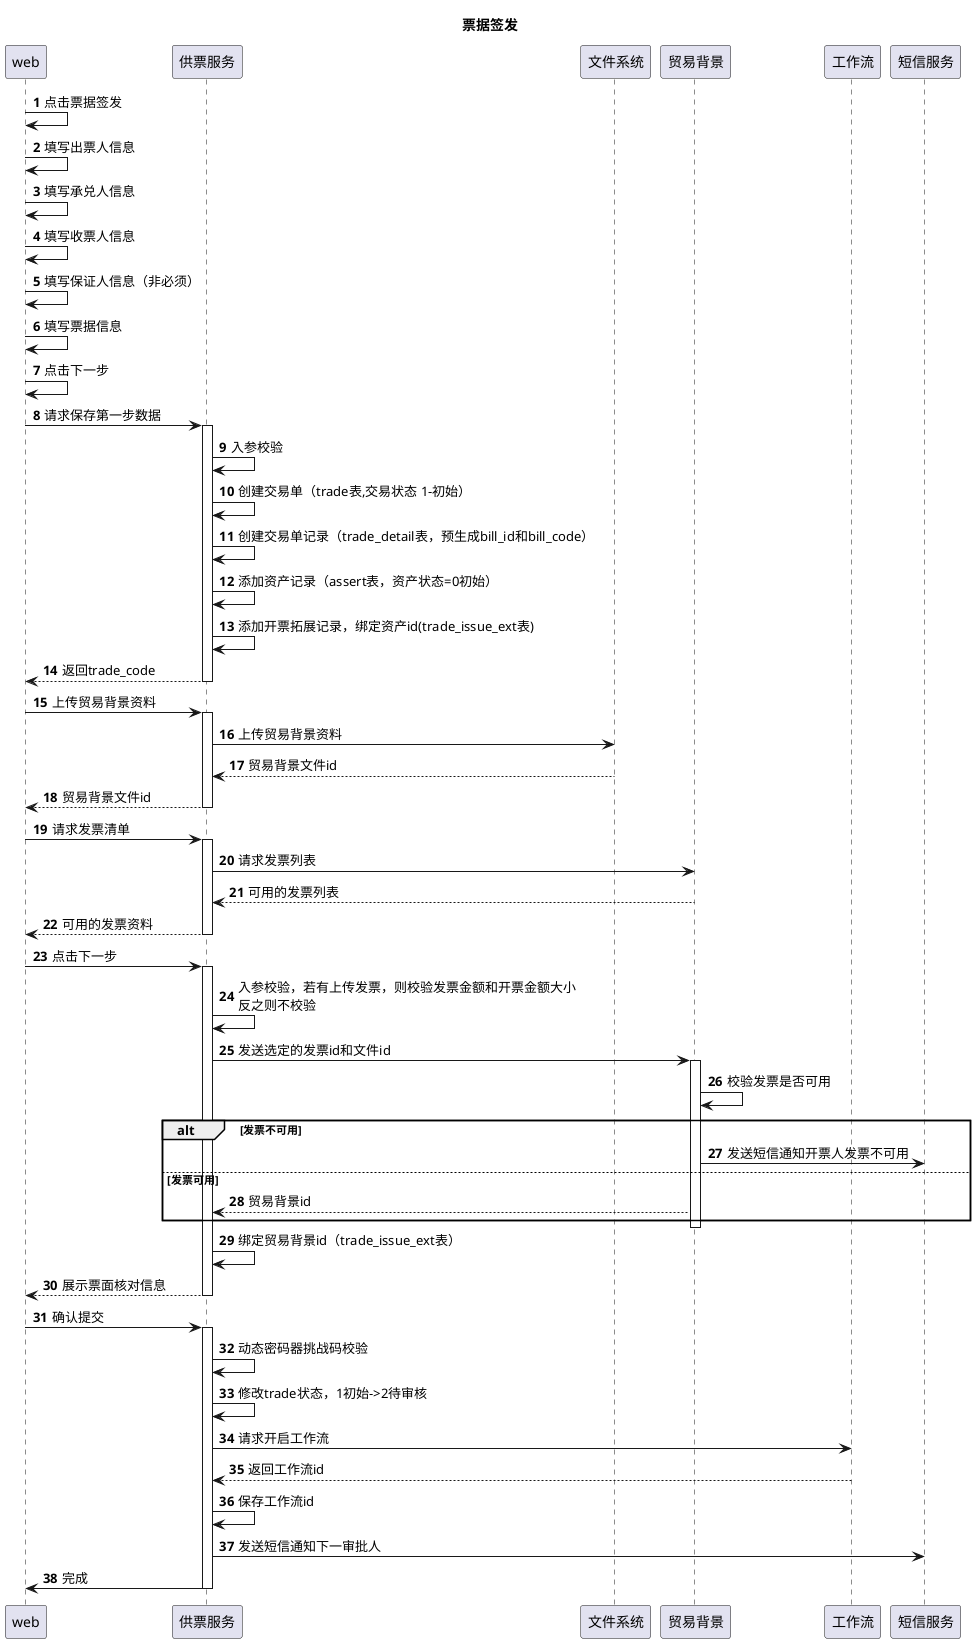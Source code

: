 @startuml
title:票据签发
autonumber
participant web
participant 供票服务
participant 文件系统
participant 贸易背景
participant 工作流
participant 短信服务
web->web:点击票据签发
web->web:填写出票人信息
web->web:填写承兑人信息
web->web:填写收票人信息
web->web:填写保证人信息（非必须）
web->web:填写票据信息
web->web:点击下一步
web->供票服务:请求保存第一步数据

activate 供票服务
供票服务->供票服务:入参校验
供票服务->供票服务:创建交易单（trade表,交易状态 1-初始）
供票服务->供票服务:创建交易单记录（trade_detail表，预生成bill_id和bill_code）
供票服务->供票服务:添加资产记录（assert表，资产状态=0初始）
供票服务->供票服务:添加开票拓展记录，绑定资产id(trade_issue_ext表)
供票服务-->web:返回trade_code
deactivate

web->供票服务:上传贸易背景资料
activate 供票服务
供票服务->文件系统:上传贸易背景资料
文件系统-->供票服务:贸易背景文件id
供票服务-->web:贸易背景文件id
deactivate

web->供票服务:请求发票清单
activate 供票服务
供票服务->贸易背景:请求发票列表
贸易背景-->供票服务:可用的发票列表
供票服务-->web:可用的发票资料
deactivate

web->供票服务:点击下一步
activate 供票服务
供票服务->供票服务:入参校验，若有上传发票，则校验发票金额和开票金额大小\n反之则不校验
供票服务->贸易背景:发送选定的发票id和文件id
activate 贸易背景
贸易背景->贸易背景:校验发票是否可用
alt 发票不可用
    贸易背景->短信服务:发送短信通知开票人发票不可用
else 发票可用
    贸易背景-->供票服务:贸易背景id
end alt
deactivate 贸易背景
供票服务->供票服务:绑定贸易背景id（trade_issue_ext表）
供票服务-->web:展示票面核对信息
deactivate

web->供票服务:确认提交
activate 供票服务
供票服务->供票服务:动态密码器挑战码校验
供票服务->供票服务:修改trade状态，1初始->2待审核
供票服务->工作流:请求开启工作流
工作流-->供票服务:返回工作流id
供票服务->供票服务:保存工作流id
供票服务->短信服务:发送短信通知下一审批人
供票服务->web:完成
deactivate








@enduml

